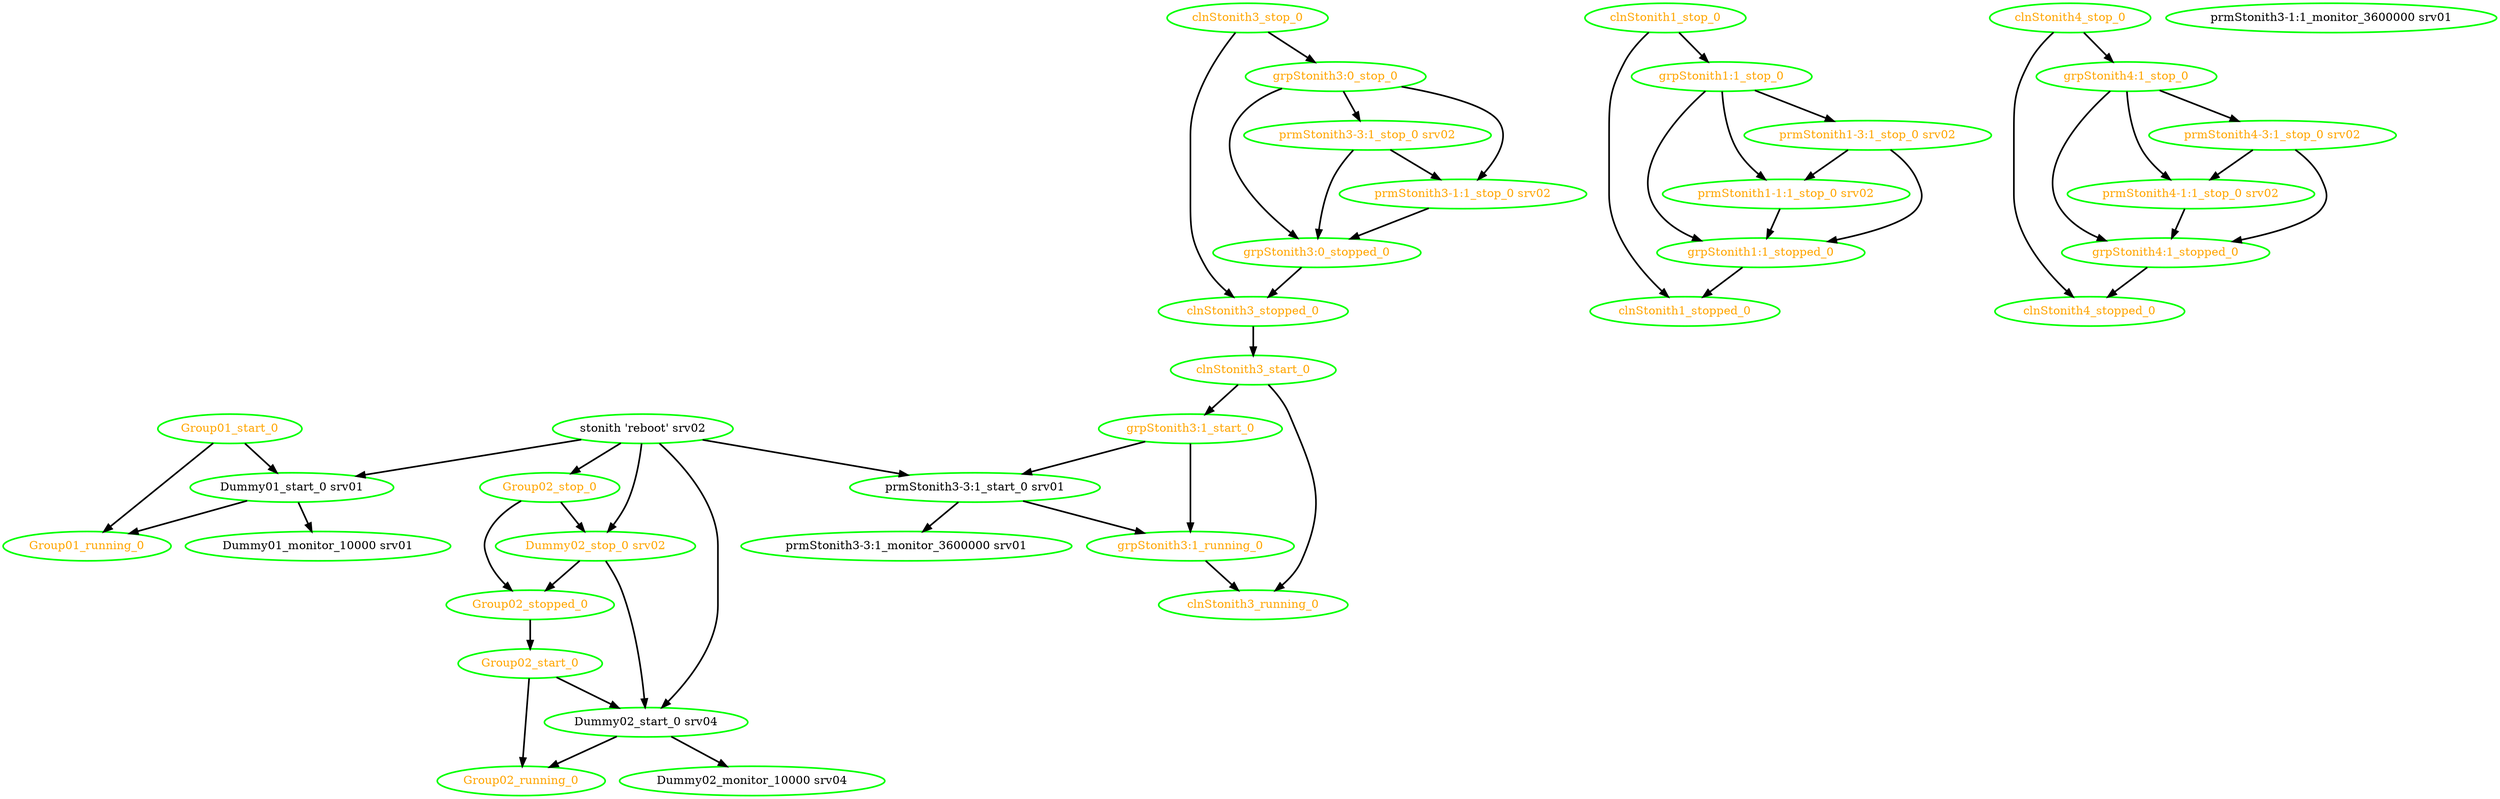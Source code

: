  digraph "g" {
"Dummy01_monitor_10000 srv01" [ style=bold color="green" fontcolor="black"]
"Dummy01_start_0 srv01" -> "Dummy01_monitor_10000 srv01" [ style = bold]
"Dummy01_start_0 srv01" -> "Group01_running_0" [ style = bold]
"Dummy01_start_0 srv01" [ style=bold color="green" fontcolor="black"]
"Dummy02_monitor_10000 srv04" [ style=bold color="green" fontcolor="black"]
"Dummy02_start_0 srv04" -> "Dummy02_monitor_10000 srv04" [ style = bold]
"Dummy02_start_0 srv04" -> "Group02_running_0" [ style = bold]
"Dummy02_start_0 srv04" [ style=bold color="green" fontcolor="black"]
"Dummy02_stop_0 srv02" -> "Dummy02_start_0 srv04" [ style = bold]
"Dummy02_stop_0 srv02" -> "Group02_stopped_0" [ style = bold]
"Dummy02_stop_0 srv02" [ style=bold color="green" fontcolor="orange"]
"Group01_running_0" [ style=bold color="green" fontcolor="orange"]
"Group01_start_0" -> "Dummy01_start_0 srv01" [ style = bold]
"Group01_start_0" -> "Group01_running_0" [ style = bold]
"Group01_start_0" [ style=bold color="green" fontcolor="orange"]
"Group02_running_0" [ style=bold color="green" fontcolor="orange"]
"Group02_start_0" -> "Dummy02_start_0 srv04" [ style = bold]
"Group02_start_0" -> "Group02_running_0" [ style = bold]
"Group02_start_0" [ style=bold color="green" fontcolor="orange"]
"Group02_stop_0" -> "Dummy02_stop_0 srv02" [ style = bold]
"Group02_stop_0" -> "Group02_stopped_0" [ style = bold]
"Group02_stop_0" [ style=bold color="green" fontcolor="orange"]
"Group02_stopped_0" -> "Group02_start_0" [ style = bold]
"Group02_stopped_0" [ style=bold color="green" fontcolor="orange"]
"clnStonith1_stop_0" -> "clnStonith1_stopped_0" [ style = bold]
"clnStonith1_stop_0" -> "grpStonith1:1_stop_0" [ style = bold]
"clnStonith1_stop_0" [ style=bold color="green" fontcolor="orange"]
"clnStonith1_stopped_0" [ style=bold color="green" fontcolor="orange"]
"clnStonith3_running_0" [ style=bold color="green" fontcolor="orange"]
"clnStonith3_start_0" -> "clnStonith3_running_0" [ style = bold]
"clnStonith3_start_0" -> "grpStonith3:1_start_0" [ style = bold]
"clnStonith3_start_0" [ style=bold color="green" fontcolor="orange"]
"clnStonith3_stop_0" -> "clnStonith3_stopped_0" [ style = bold]
"clnStonith3_stop_0" -> "grpStonith3:0_stop_0" [ style = bold]
"clnStonith3_stop_0" [ style=bold color="green" fontcolor="orange"]
"clnStonith3_stopped_0" -> "clnStonith3_start_0" [ style = bold]
"clnStonith3_stopped_0" [ style=bold color="green" fontcolor="orange"]
"clnStonith4_stop_0" -> "clnStonith4_stopped_0" [ style = bold]
"clnStonith4_stop_0" -> "grpStonith4:1_stop_0" [ style = bold]
"clnStonith4_stop_0" [ style=bold color="green" fontcolor="orange"]
"clnStonith4_stopped_0" [ style=bold color="green" fontcolor="orange"]
"grpStonith1:1_stop_0" -> "grpStonith1:1_stopped_0" [ style = bold]
"grpStonith1:1_stop_0" -> "prmStonith1-1:1_stop_0 srv02" [ style = bold]
"grpStonith1:1_stop_0" -> "prmStonith1-3:1_stop_0 srv02" [ style = bold]
"grpStonith1:1_stop_0" [ style=bold color="green" fontcolor="orange"]
"grpStonith1:1_stopped_0" -> "clnStonith1_stopped_0" [ style = bold]
"grpStonith1:1_stopped_0" [ style=bold color="green" fontcolor="orange"]
"grpStonith3:0_stop_0" -> "grpStonith3:0_stopped_0" [ style = bold]
"grpStonith3:0_stop_0" -> "prmStonith3-1:1_stop_0 srv02" [ style = bold]
"grpStonith3:0_stop_0" -> "prmStonith3-3:1_stop_0 srv02" [ style = bold]
"grpStonith3:0_stop_0" [ style=bold color="green" fontcolor="orange"]
"grpStonith3:0_stopped_0" -> "clnStonith3_stopped_0" [ style = bold]
"grpStonith3:0_stopped_0" [ style=bold color="green" fontcolor="orange"]
"grpStonith3:1_running_0" -> "clnStonith3_running_0" [ style = bold]
"grpStonith3:1_running_0" [ style=bold color="green" fontcolor="orange"]
"grpStonith3:1_start_0" -> "grpStonith3:1_running_0" [ style = bold]
"grpStonith3:1_start_0" -> "prmStonith3-3:1_start_0 srv01" [ style = bold]
"grpStonith3:1_start_0" [ style=bold color="green" fontcolor="orange"]
"grpStonith4:1_stop_0" -> "grpStonith4:1_stopped_0" [ style = bold]
"grpStonith4:1_stop_0" -> "prmStonith4-1:1_stop_0 srv02" [ style = bold]
"grpStonith4:1_stop_0" -> "prmStonith4-3:1_stop_0 srv02" [ style = bold]
"grpStonith4:1_stop_0" [ style=bold color="green" fontcolor="orange"]
"grpStonith4:1_stopped_0" -> "clnStonith4_stopped_0" [ style = bold]
"grpStonith4:1_stopped_0" [ style=bold color="green" fontcolor="orange"]
"prmStonith1-1:1_stop_0 srv02" -> "grpStonith1:1_stopped_0" [ style = bold]
"prmStonith1-1:1_stop_0 srv02" [ style=bold color="green" fontcolor="orange"]
"prmStonith1-3:1_stop_0 srv02" -> "grpStonith1:1_stopped_0" [ style = bold]
"prmStonith1-3:1_stop_0 srv02" -> "prmStonith1-1:1_stop_0 srv02" [ style = bold]
"prmStonith1-3:1_stop_0 srv02" [ style=bold color="green" fontcolor="orange"]
"prmStonith3-1:1_monitor_3600000 srv01" [ style=bold color="green" fontcolor="black"]
"prmStonith3-1:1_stop_0 srv02" -> "grpStonith3:0_stopped_0" [ style = bold]
"prmStonith3-1:1_stop_0 srv02" [ style=bold color="green" fontcolor="orange"]
"prmStonith3-3:1_monitor_3600000 srv01" [ style=bold color="green" fontcolor="black"]
"prmStonith3-3:1_start_0 srv01" -> "grpStonith3:1_running_0" [ style = bold]
"prmStonith3-3:1_start_0 srv01" -> "prmStonith3-3:1_monitor_3600000 srv01" [ style = bold]
"prmStonith3-3:1_start_0 srv01" [ style=bold color="green" fontcolor="black"]
"prmStonith3-3:1_stop_0 srv02" -> "grpStonith3:0_stopped_0" [ style = bold]
"prmStonith3-3:1_stop_0 srv02" -> "prmStonith3-1:1_stop_0 srv02" [ style = bold]
"prmStonith3-3:1_stop_0 srv02" [ style=bold color="green" fontcolor="orange"]
"prmStonith4-1:1_stop_0 srv02" -> "grpStonith4:1_stopped_0" [ style = bold]
"prmStonith4-1:1_stop_0 srv02" [ style=bold color="green" fontcolor="orange"]
"prmStonith4-3:1_stop_0 srv02" -> "grpStonith4:1_stopped_0" [ style = bold]
"prmStonith4-3:1_stop_0 srv02" -> "prmStonith4-1:1_stop_0 srv02" [ style = bold]
"prmStonith4-3:1_stop_0 srv02" [ style=bold color="green" fontcolor="orange"]
"stonith 'reboot' srv02" -> "Dummy01_start_0 srv01" [ style = bold]
"stonith 'reboot' srv02" -> "Dummy02_start_0 srv04" [ style = bold]
"stonith 'reboot' srv02" -> "Dummy02_stop_0 srv02" [ style = bold]
"stonith 'reboot' srv02" -> "Group02_stop_0" [ style = bold]
"stonith 'reboot' srv02" -> "prmStonith3-3:1_start_0 srv01" [ style = bold]
"stonith 'reboot' srv02" [ style=bold color="green" fontcolor="black"]
}
